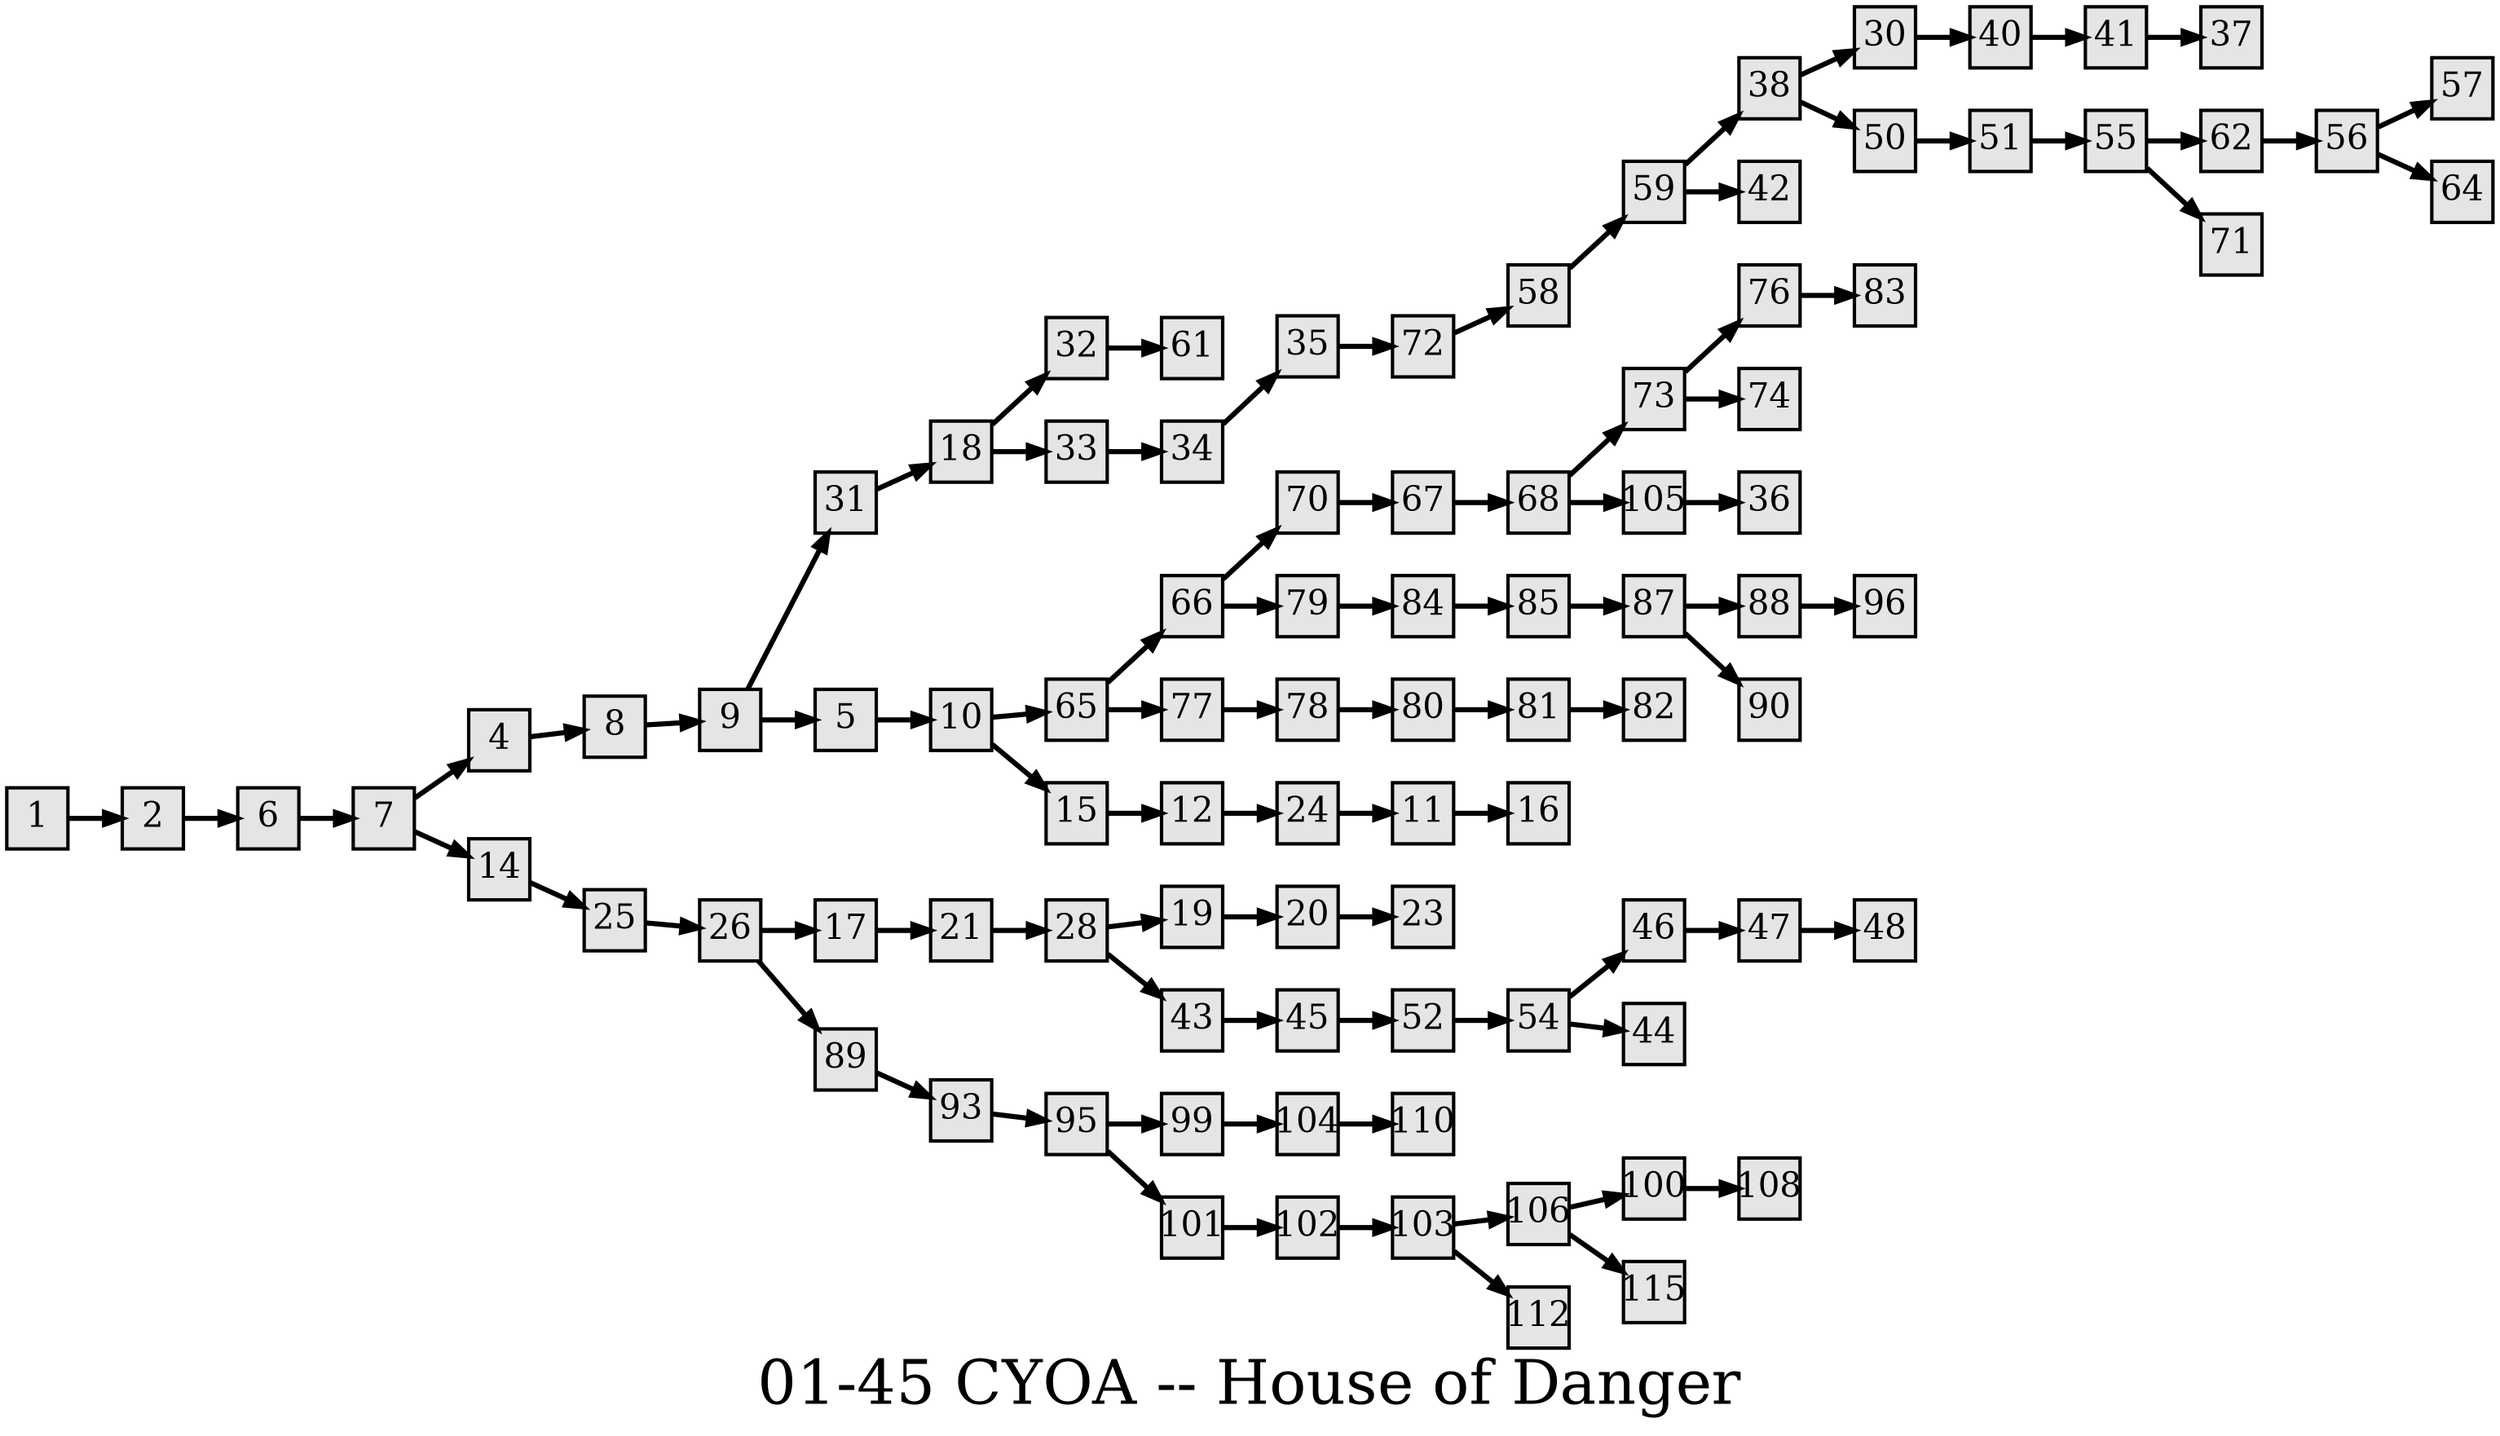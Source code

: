 digraph g{
  graph [ label="01-45 CYOA -- House of Danger" rankdir=LR, ordering=out, fontsize=36, nodesep="0.35", ranksep="0.45"];
  node  [shape=rect, penwidth=2, fontsize=20, style=filled, fillcolor=grey90, margin="0,0", labelfloat=true, regular=true, fixedsize=true];
  edge  [labelfloat=true, penwidth=3, fontsize=12];
  // ---;
  // group  : Katz;
  // id     : 01-45;
  // gbid   : 546;
  // series : CYOA;
  // title  : House of Danger;
  // author : R.A. Montgomery;
  // credit:;
  // - name : Juliet Way-Henthorn;
  // role : encoder;
  // date : 2017-08-17;
  // - name : Jeremy Douglass;
  // role : editor;
  // date : 2017-10-19;
  // render:;
  // - name   : small;
  // styles : gvStyles-small.txt;
  // engine : dot;
  // comment: >;
  
  // ---;
  
  // From | To | Label;
  
  1 -> 2;
  2 -> 6;
  4 -> 8;
  5 -> 10;
  6 -> 7;
  7 -> 4;
  7 -> 14;
  8 -> 9;
  9 -> 31;
  9 -> 5;
  10 -> 65;
  10 -> 15;
  11 -> 16;
  12 -> 24;
  14 -> 25;
  15 -> 12;
  17 -> 21;
  18 -> 32;
  18 -> 33;
  19 -> 20;
  20 -> 23;
  21 -> 28;
  24 -> 11;
  25 -> 26;
  26 -> 17;
  26 -> 89;
  28 -> 19;
  28 -> 43;
  30 -> 40;
  31 -> 18;
  32 -> 61;
  33 -> 34;
  34 -> 35;
  35 -> 72;
  38 -> 30;
  38 -> 50;
  40 -> 41;
  41 -> 37;
  43 -> 45;
  45 -> 52;
  46 -> 47;
  47 -> 48;
  50 -> 51;
  51 -> 55;
  52 -> 54;
  54 -> 46;
  54 -> 44;
  55 -> 62;
  55 -> 71;
  56 -> 57;
  56 -> 64;
  58 -> 59;
  59 -> 38;
  59 -> 42;
  62 -> 56;
  65 -> 66;
  65 -> 77;
  66 -> 70;
  66 -> 79;
  67 -> 68;
  68 -> 73;
  68 -> 105;
  70 -> 67;
  72 -> 58;
  73 -> 76;
  73 -> 74;
  76 -> 83;
  77 -> 78;
  78 -> 80;
  79 -> 84;
  80 -> 81;
  81 -> 82;
  84 -> 85;
  85 -> 87;
  87 -> 88;
  87 -> 90;
  88 -> 96;
  89 -> 93;
  93 -> 95;
  95 -> 99;
  95 -> 101;
  99 -> 104;
  100 -> 108;
  101 -> 102;
  102 -> 103;
  103 -> 106;
  103 -> 112;
  104 -> 110;
  105 -> 36;
  106 -> 100;
  106 -> 115;
}

